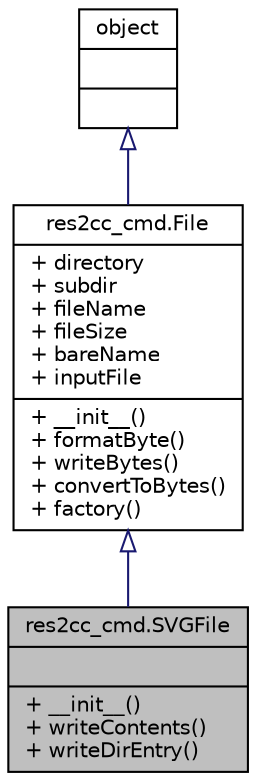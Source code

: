 digraph "res2cc_cmd.SVGFile"
{
 // LATEX_PDF_SIZE
  edge [fontname="Helvetica",fontsize="10",labelfontname="Helvetica",labelfontsize="10"];
  node [fontname="Helvetica",fontsize="10",shape=record];
  Node1 [label="{res2cc_cmd.SVGFile\n||+ __init__()\l+ writeContents()\l+ writeDirEntry()\l}",height=0.2,width=0.4,color="black", fillcolor="grey75", style="filled", fontcolor="black",tooltip=" "];
  Node2 -> Node1 [dir="back",color="midnightblue",fontsize="10",style="solid",arrowtail="onormal",fontname="Helvetica"];
  Node2 [label="{res2cc_cmd.File\n|+ directory\l+ subdir\l+ fileName\l+ fileSize\l+ bareName\l+ inputFile\l|+ __init__()\l+ formatByte()\l+ writeBytes()\l+ convertToBytes()\l+ factory()\l}",height=0.2,width=0.4,color="black", fillcolor="white", style="filled",URL="$classres2cc__cmd_1_1File.html",tooltip=" "];
  Node3 -> Node2 [dir="back",color="midnightblue",fontsize="10",style="solid",arrowtail="onormal",fontname="Helvetica"];
  Node3 [label="{object\n||}",height=0.2,width=0.4,color="black", fillcolor="white", style="filled",URL="$classobject.html",tooltip=" "];
}
